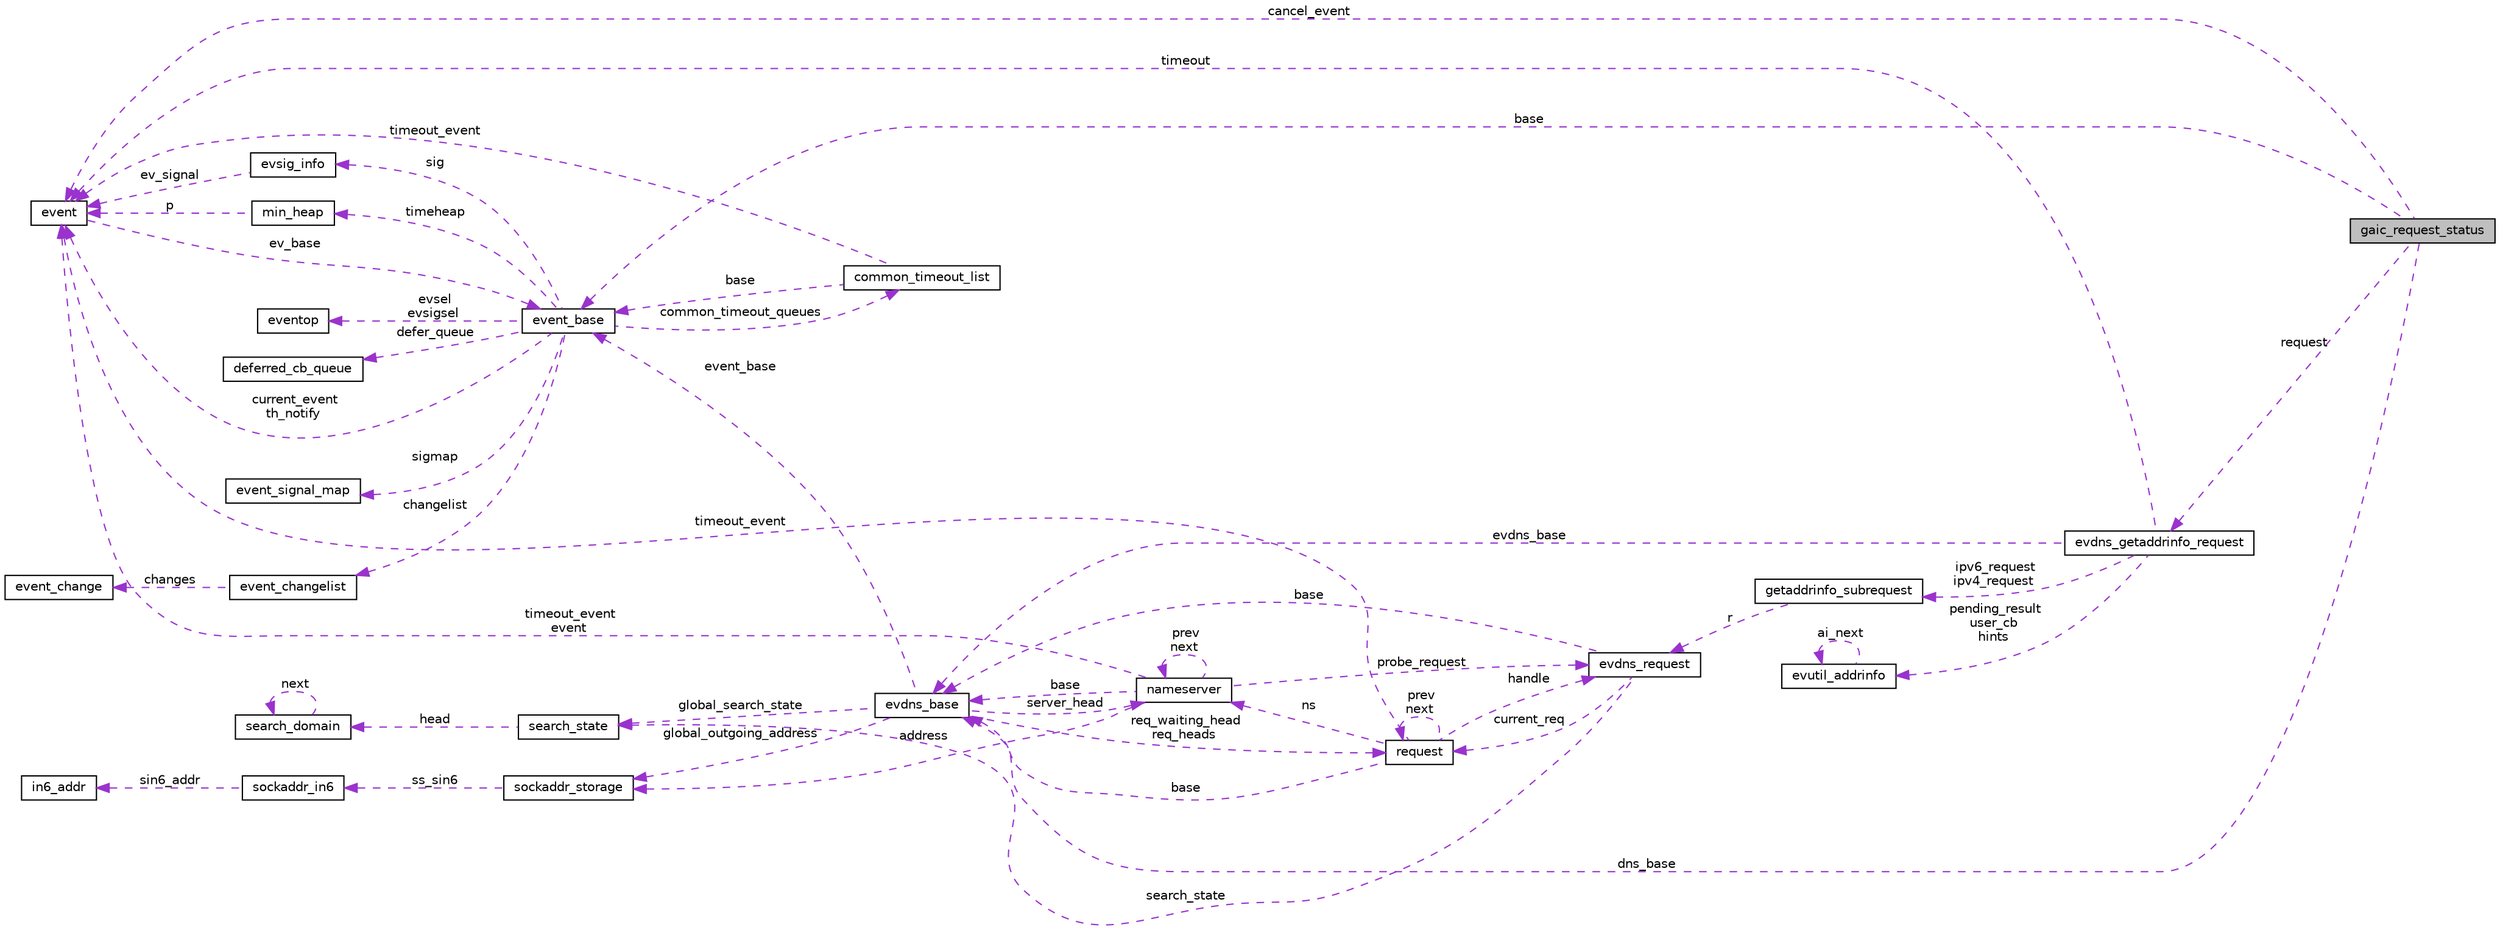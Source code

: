 digraph G
{
  edge [fontname="Helvetica",fontsize="10",labelfontname="Helvetica",labelfontsize="10"];
  node [fontname="Helvetica",fontsize="10",shape=record];
  rankdir="LR";
  Node1 [label="gaic_request_status",height=0.2,width=0.4,color="black", fillcolor="grey75", style="filled" fontcolor="black"];
  Node2 -> Node1 [dir="back",color="darkorchid3",fontsize="10",style="dashed",label=" dns_base" ,fontname="Helvetica"];
  Node2 [label="evdns_base",height=0.2,width=0.4,color="black", fillcolor="white", style="filled",URL="$structevdns__base.html"];
  Node3 -> Node2 [dir="back",color="darkorchid3",fontsize="10",style="dashed",label=" global_outgoing_address" ,fontname="Helvetica"];
  Node3 [label="sockaddr_storage",height=0.2,width=0.4,color="black", fillcolor="white", style="filled",URL="$structsockaddr__storage.html"];
  Node4 -> Node3 [dir="back",color="darkorchid3",fontsize="10",style="dashed",label=" ss_sin6" ,fontname="Helvetica"];
  Node4 [label="sockaddr_in6",height=0.2,width=0.4,color="black", fillcolor="white", style="filled",URL="$structsockaddr__in6.html"];
  Node5 -> Node4 [dir="back",color="darkorchid3",fontsize="10",style="dashed",label=" sin6_addr" ,fontname="Helvetica"];
  Node5 [label="in6_addr",height=0.2,width=0.4,color="black", fillcolor="white", style="filled",URL="$structin6__addr.html"];
  Node6 -> Node2 [dir="back",color="darkorchid3",fontsize="10",style="dashed",label=" server_head" ,fontname="Helvetica"];
  Node6 [label="nameserver",height=0.2,width=0.4,color="black", fillcolor="white", style="filled",URL="$structnameserver.html"];
  Node2 -> Node6 [dir="back",color="darkorchid3",fontsize="10",style="dashed",label=" base" ,fontname="Helvetica"];
  Node7 -> Node6 [dir="back",color="darkorchid3",fontsize="10",style="dashed",label=" timeout_event\nevent" ,fontname="Helvetica"];
  Node7 [label="event",height=0.2,width=0.4,color="black", fillcolor="white", style="filled",URL="$structevent.html"];
  Node8 -> Node7 [dir="back",color="darkorchid3",fontsize="10",style="dashed",label=" ev_base" ,fontname="Helvetica"];
  Node8 [label="event_base",height=0.2,width=0.4,color="black", fillcolor="white", style="filled",URL="$structevent__base.html"];
  Node9 -> Node8 [dir="back",color="darkorchid3",fontsize="10",style="dashed",label=" evsel\nevsigsel" ,fontname="Helvetica"];
  Node9 [label="eventop",height=0.2,width=0.4,color="black", fillcolor="white", style="filled",URL="$structeventop.html"];
  Node10 -> Node8 [dir="back",color="darkorchid3",fontsize="10",style="dashed",label=" sig" ,fontname="Helvetica"];
  Node10 [label="evsig_info",height=0.2,width=0.4,color="black", fillcolor="white", style="filled",URL="$structevsig__info.html"];
  Node7 -> Node10 [dir="back",color="darkorchid3",fontsize="10",style="dashed",label=" ev_signal" ,fontname="Helvetica"];
  Node11 -> Node8 [dir="back",color="darkorchid3",fontsize="10",style="dashed",label=" timeheap" ,fontname="Helvetica"];
  Node11 [label="min_heap",height=0.2,width=0.4,color="black", fillcolor="white", style="filled",URL="$structmin__heap.html"];
  Node7 -> Node11 [dir="back",color="darkorchid3",fontsize="10",style="dashed",label=" p" ,fontname="Helvetica"];
  Node12 -> Node8 [dir="back",color="darkorchid3",fontsize="10",style="dashed",label=" defer_queue" ,fontname="Helvetica"];
  Node12 [label="deferred_cb_queue",height=0.2,width=0.4,color="black", fillcolor="white", style="filled",URL="$structdeferred__cb__queue.html"];
  Node7 -> Node8 [dir="back",color="darkorchid3",fontsize="10",style="dashed",label=" current_event\nth_notify" ,fontname="Helvetica"];
  Node13 -> Node8 [dir="back",color="darkorchid3",fontsize="10",style="dashed",label=" common_timeout_queues" ,fontname="Helvetica"];
  Node13 [label="common_timeout_list",height=0.2,width=0.4,color="black", fillcolor="white", style="filled",URL="$structcommon__timeout__list.html"];
  Node7 -> Node13 [dir="back",color="darkorchid3",fontsize="10",style="dashed",label=" timeout_event" ,fontname="Helvetica"];
  Node8 -> Node13 [dir="back",color="darkorchid3",fontsize="10",style="dashed",label=" base" ,fontname="Helvetica"];
  Node14 -> Node8 [dir="back",color="darkorchid3",fontsize="10",style="dashed",label=" sigmap" ,fontname="Helvetica"];
  Node14 [label="event_signal_map",height=0.2,width=0.4,color="black", fillcolor="white", style="filled",URL="$structevent__signal__map.html"];
  Node15 -> Node8 [dir="back",color="darkorchid3",fontsize="10",style="dashed",label=" changelist" ,fontname="Helvetica"];
  Node15 [label="event_changelist",height=0.2,width=0.4,color="black", fillcolor="white", style="filled",URL="$structevent__changelist.html"];
  Node16 -> Node15 [dir="back",color="darkorchid3",fontsize="10",style="dashed",label=" changes" ,fontname="Helvetica"];
  Node16 [label="event_change",height=0.2,width=0.4,color="black", fillcolor="white", style="filled",URL="$structevent__change.html"];
  Node3 -> Node6 [dir="back",color="darkorchid3",fontsize="10",style="dashed",label=" address" ,fontname="Helvetica"];
  Node17 -> Node6 [dir="back",color="darkorchid3",fontsize="10",style="dashed",label=" probe_request" ,fontname="Helvetica"];
  Node17 [label="evdns_request",height=0.2,width=0.4,color="black", fillcolor="white", style="filled",URL="$structevdns__request.html"];
  Node2 -> Node17 [dir="back",color="darkorchid3",fontsize="10",style="dashed",label=" base" ,fontname="Helvetica"];
  Node18 -> Node17 [dir="back",color="darkorchid3",fontsize="10",style="dashed",label=" current_req" ,fontname="Helvetica"];
  Node18 [label="request",height=0.2,width=0.4,color="black", fillcolor="white", style="filled",URL="$structrequest.html"];
  Node2 -> Node18 [dir="back",color="darkorchid3",fontsize="10",style="dashed",label=" base" ,fontname="Helvetica"];
  Node7 -> Node18 [dir="back",color="darkorchid3",fontsize="10",style="dashed",label=" timeout_event" ,fontname="Helvetica"];
  Node17 -> Node18 [dir="back",color="darkorchid3",fontsize="10",style="dashed",label=" handle" ,fontname="Helvetica"];
  Node6 -> Node18 [dir="back",color="darkorchid3",fontsize="10",style="dashed",label=" ns" ,fontname="Helvetica"];
  Node18 -> Node18 [dir="back",color="darkorchid3",fontsize="10",style="dashed",label=" prev\nnext" ,fontname="Helvetica"];
  Node19 -> Node17 [dir="back",color="darkorchid3",fontsize="10",style="dashed",label=" search_state" ,fontname="Helvetica"];
  Node19 [label="search_state",height=0.2,width=0.4,color="black", fillcolor="white", style="filled",URL="$structsearch__state.html"];
  Node20 -> Node19 [dir="back",color="darkorchid3",fontsize="10",style="dashed",label=" head" ,fontname="Helvetica"];
  Node20 [label="search_domain",height=0.2,width=0.4,color="black", fillcolor="white", style="filled",URL="$structsearch__domain.html"];
  Node20 -> Node20 [dir="back",color="darkorchid3",fontsize="10",style="dashed",label=" next" ,fontname="Helvetica"];
  Node6 -> Node6 [dir="back",color="darkorchid3",fontsize="10",style="dashed",label=" prev\nnext" ,fontname="Helvetica"];
  Node18 -> Node2 [dir="back",color="darkorchid3",fontsize="10",style="dashed",label=" req_waiting_head\nreq_heads" ,fontname="Helvetica"];
  Node19 -> Node2 [dir="back",color="darkorchid3",fontsize="10",style="dashed",label=" global_search_state" ,fontname="Helvetica"];
  Node8 -> Node2 [dir="back",color="darkorchid3",fontsize="10",style="dashed",label=" event_base" ,fontname="Helvetica"];
  Node21 -> Node1 [dir="back",color="darkorchid3",fontsize="10",style="dashed",label=" request" ,fontname="Helvetica"];
  Node21 [label="evdns_getaddrinfo_request",height=0.2,width=0.4,color="black", fillcolor="white", style="filled",URL="$structevdns__getaddrinfo__request.html"];
  Node2 -> Node21 [dir="back",color="darkorchid3",fontsize="10",style="dashed",label=" evdns_base" ,fontname="Helvetica"];
  Node7 -> Node21 [dir="back",color="darkorchid3",fontsize="10",style="dashed",label=" timeout" ,fontname="Helvetica"];
  Node22 -> Node21 [dir="back",color="darkorchid3",fontsize="10",style="dashed",label=" ipv6_request\nipv4_request" ,fontname="Helvetica"];
  Node22 [label="getaddrinfo_subrequest",height=0.2,width=0.4,color="black", fillcolor="white", style="filled",URL="$structgetaddrinfo__subrequest.html"];
  Node17 -> Node22 [dir="back",color="darkorchid3",fontsize="10",style="dashed",label=" r" ,fontname="Helvetica"];
  Node23 -> Node21 [dir="back",color="darkorchid3",fontsize="10",style="dashed",label=" pending_result\nuser_cb\nhints" ,fontname="Helvetica"];
  Node23 [label="evutil_addrinfo",height=0.2,width=0.4,color="black", fillcolor="white", style="filled",URL="$structevutil__addrinfo.html"];
  Node23 -> Node23 [dir="back",color="darkorchid3",fontsize="10",style="dashed",label=" ai_next" ,fontname="Helvetica"];
  Node7 -> Node1 [dir="back",color="darkorchid3",fontsize="10",style="dashed",label=" cancel_event" ,fontname="Helvetica"];
  Node8 -> Node1 [dir="back",color="darkorchid3",fontsize="10",style="dashed",label=" base" ,fontname="Helvetica"];
}
